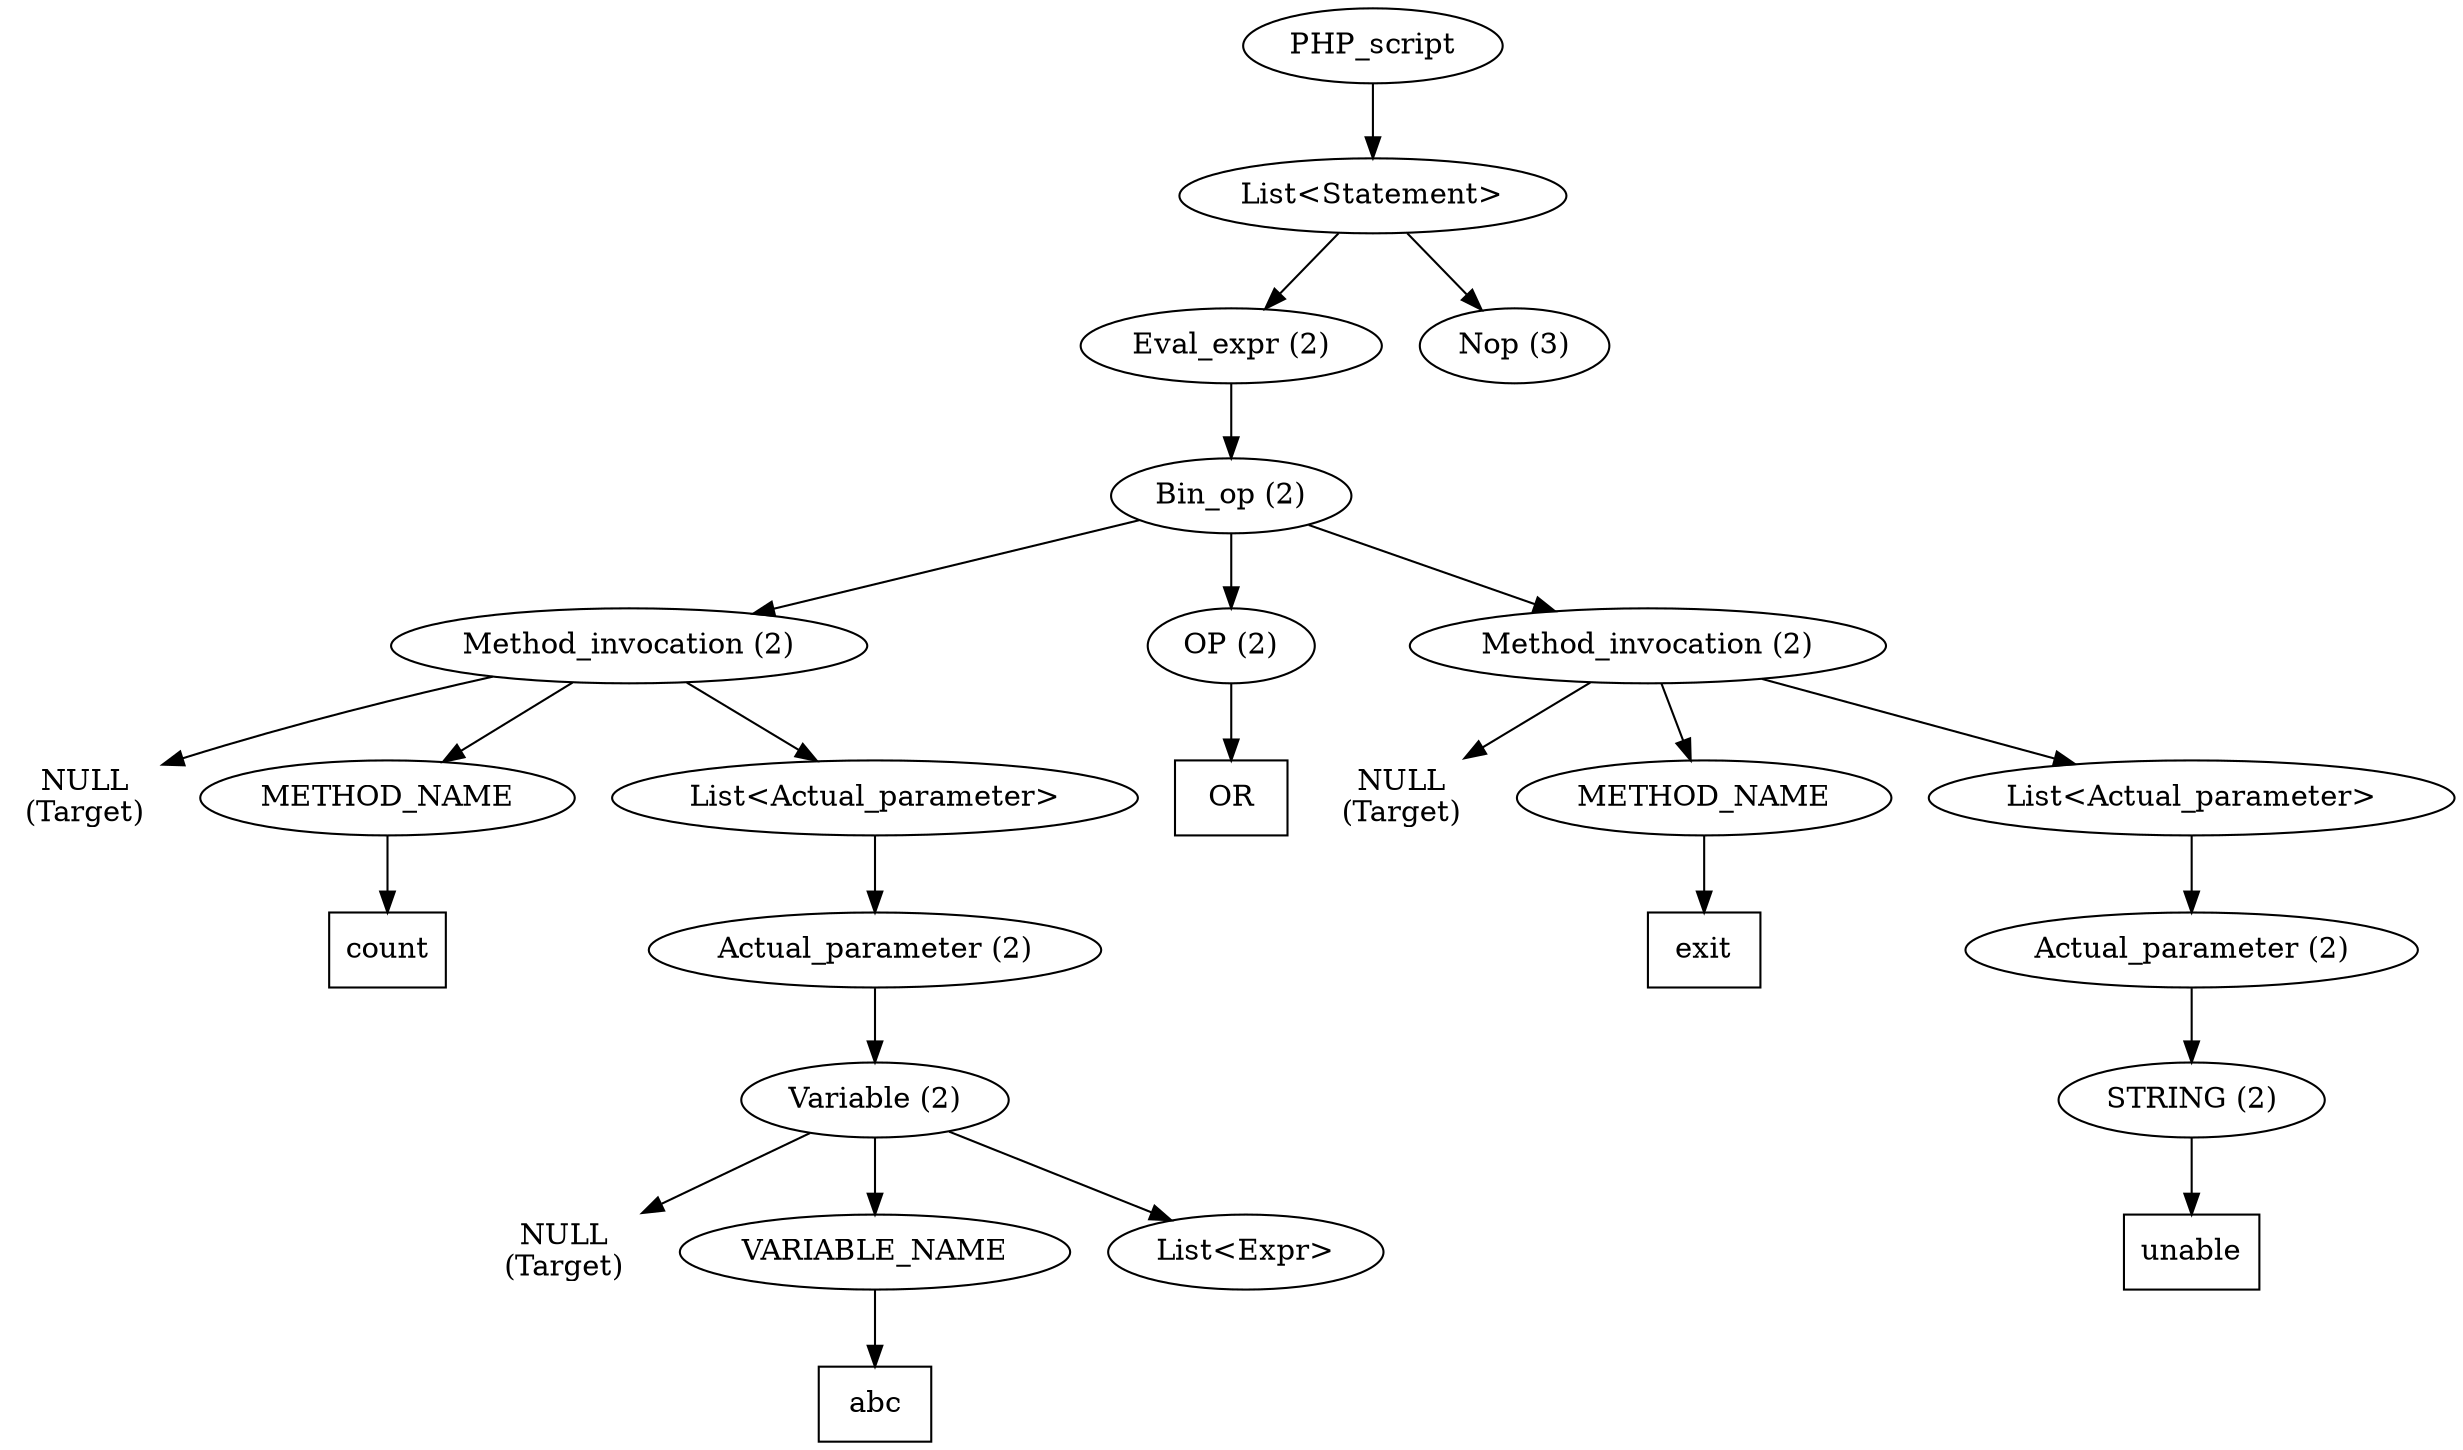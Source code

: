 /*
 * AST in dot format generated by phc -- the PHP compiler
 */

digraph AST {
ordering=out;
node_0 [label="PHP_script"];
node_1 [label="List<Statement>"];
node_0 -> node_1;
node_2 [label="Eval_expr (2)"];
node_1 -> node_2;
node_3 [label="Bin_op (2)"];
node_2 -> node_3;
node_4 [label="Method_invocation (2)"];
node_3 -> node_4;
node_5 [label="NULL\n(Target)", shape=plaintext]
node_4 -> node_5;
node_6 [label="METHOD_NAME"];
node_4 -> node_6;
node_7 [label="count", shape=box]
node_6 -> node_7;
node_8 [label="List<Actual_parameter>"];
node_4 -> node_8;
node_9 [label="Actual_parameter (2)"];
node_8 -> node_9;
node_10 [label="Variable (2)"];
node_9 -> node_10;
node_11 [label="NULL\n(Target)", shape=plaintext]
node_10 -> node_11;
node_12 [label="VARIABLE_NAME"];
node_10 -> node_12;
node_13 [label="abc", shape=box]
node_12 -> node_13;
node_14 [label="List<Expr>"];
node_10 -> node_14;
node_15 [label="OP (2)"];
node_3 -> node_15;
node_16 [label="OR", shape=box]
node_15 -> node_16;
node_17 [label="Method_invocation (2)"];
node_3 -> node_17;
node_18 [label="NULL\n(Target)", shape=plaintext]
node_17 -> node_18;
node_19 [label="METHOD_NAME"];
node_17 -> node_19;
node_20 [label="exit", shape=box]
node_19 -> node_20;
node_21 [label="List<Actual_parameter>"];
node_17 -> node_21;
node_22 [label="Actual_parameter (2)"];
node_21 -> node_22;
node_23 [label="STRING (2)"];
node_22 -> node_23;
node_24 [label="unable", shape=box]
node_23 -> node_24;
node_25 [label="Nop (3)"];
node_1 -> node_25;
}